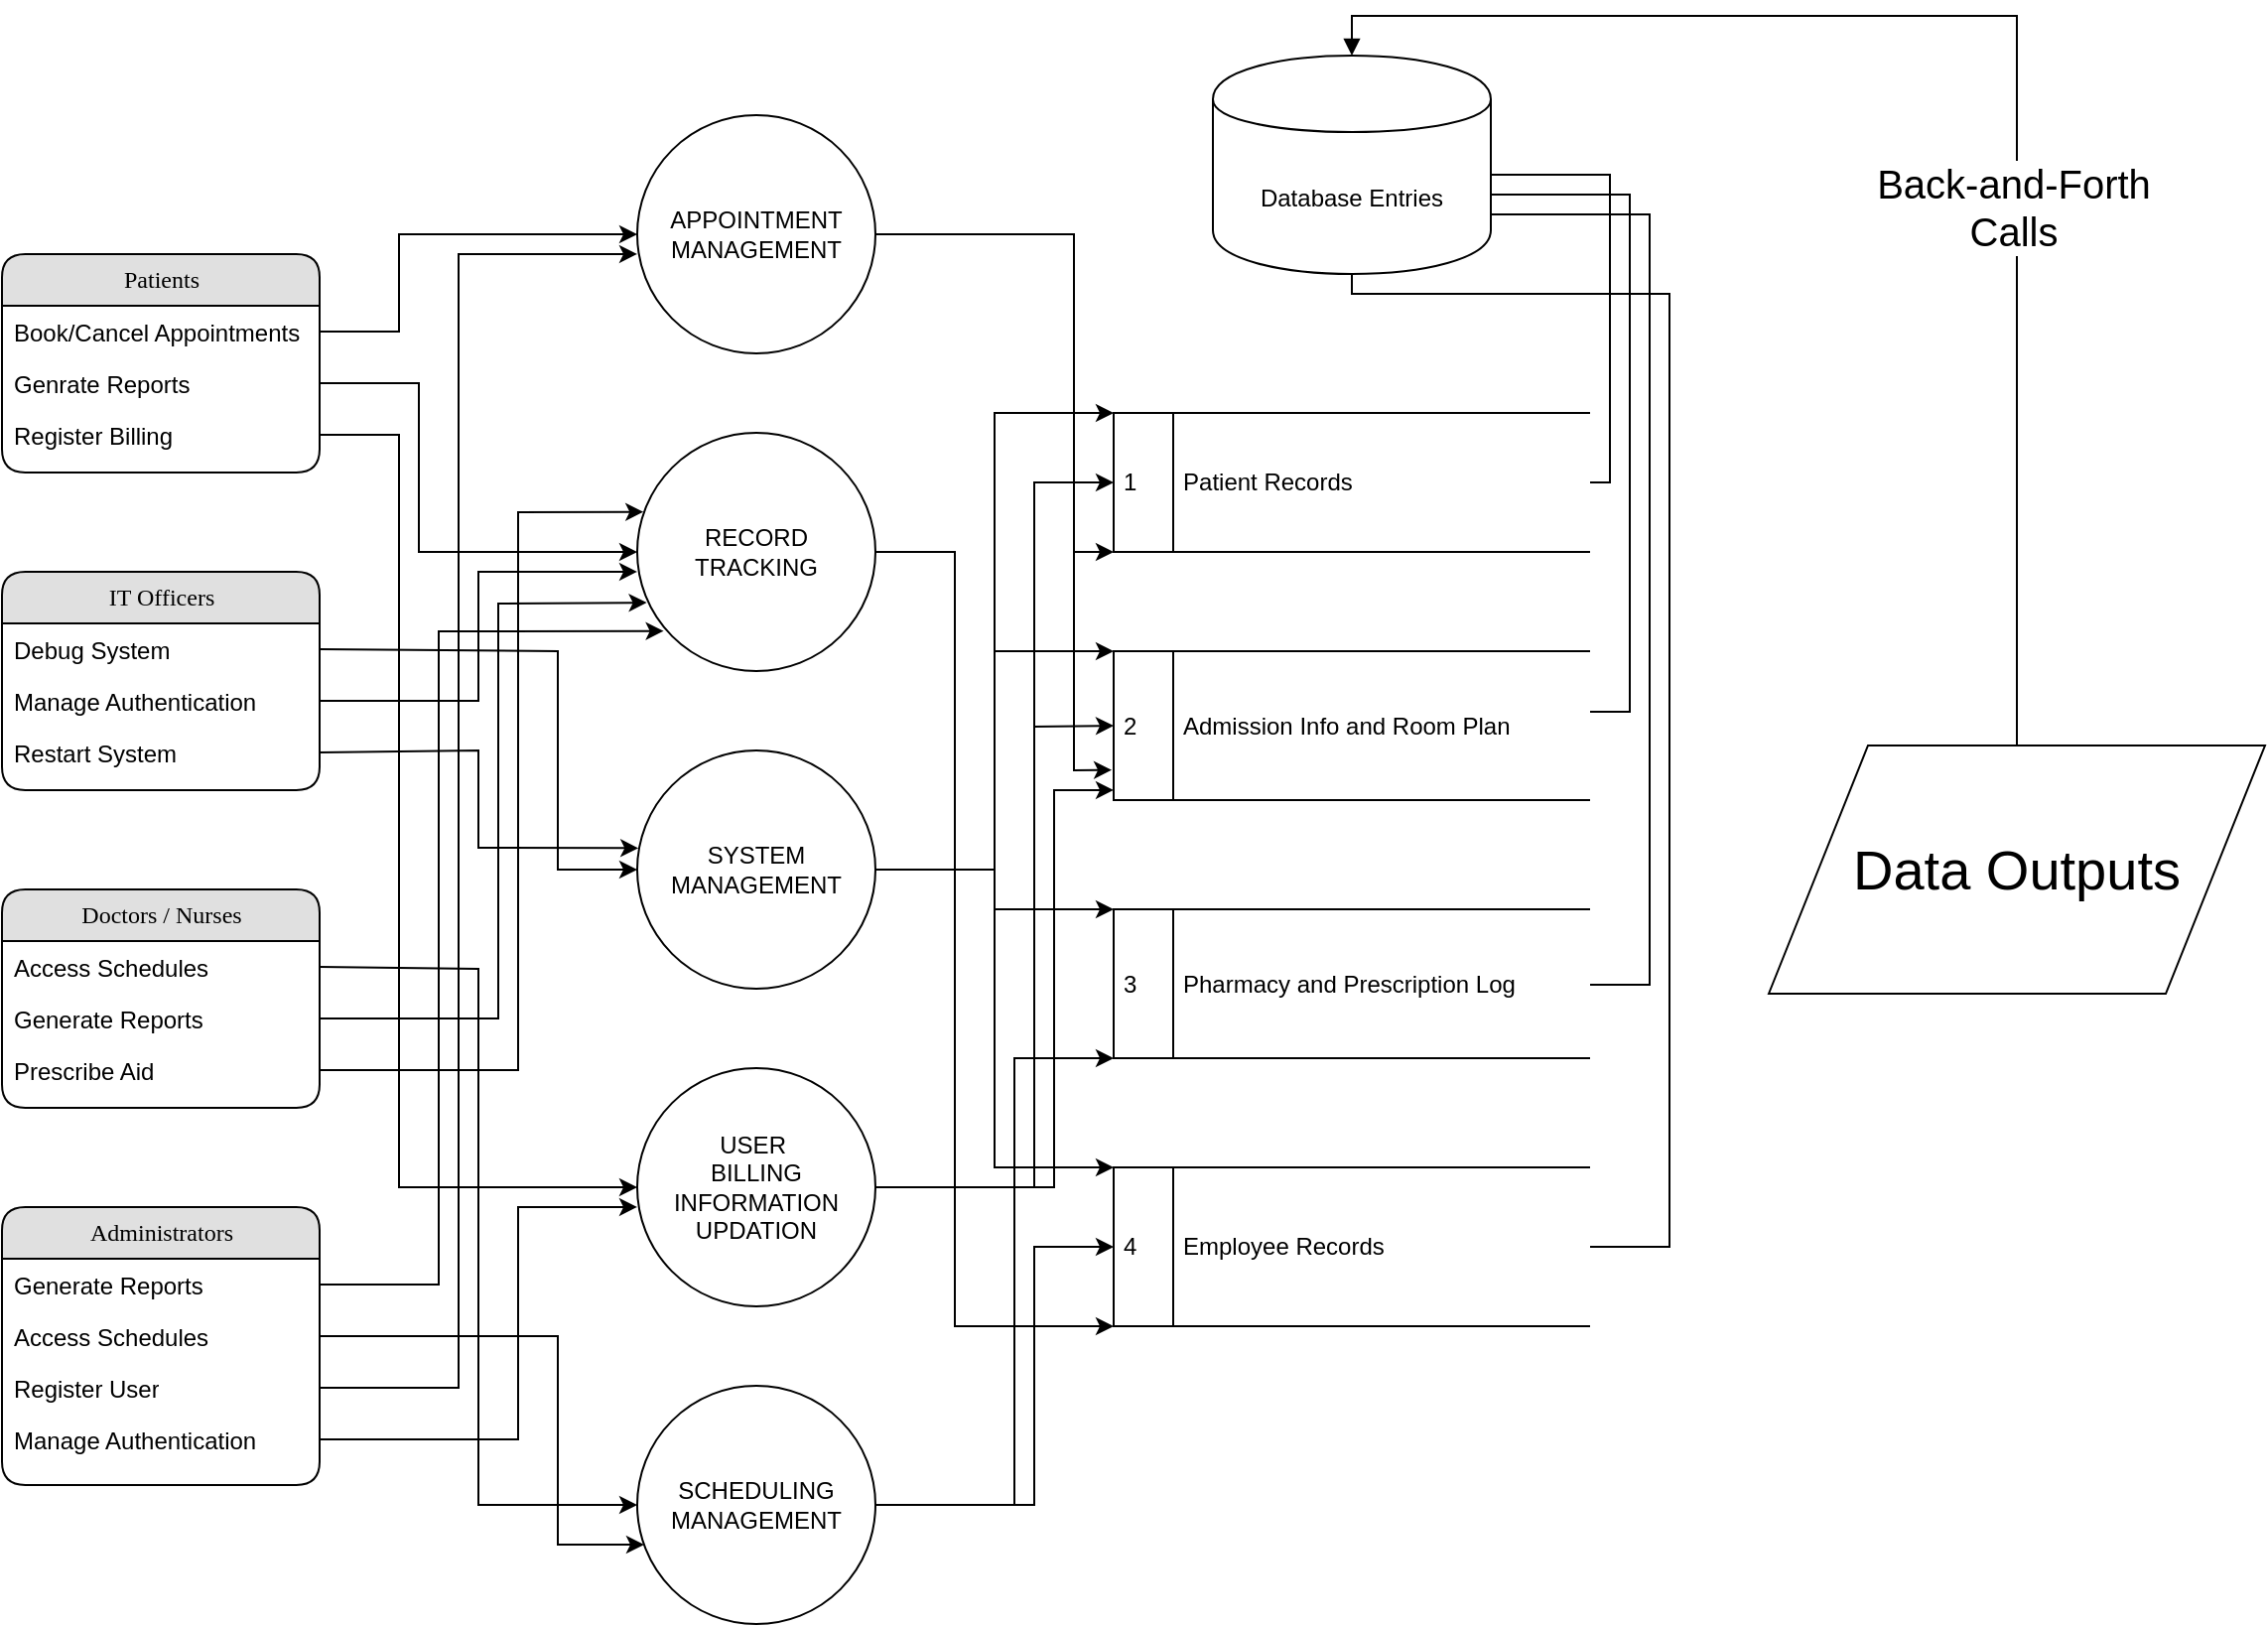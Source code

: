 <mxfile version="26.0.16">
  <diagram name="Page-1" id="52a04d89-c75d-2922-d76d-85b35f80e030">
    <mxGraphModel dx="1434" dy="1686" grid="1" gridSize="10" guides="1" tooltips="1" connect="1" arrows="1" fold="1" page="1" pageScale="1" pageWidth="1100" pageHeight="850" background="none" math="0" shadow="0">
      <root>
        <mxCell id="0" />
        <mxCell id="1" parent="0" />
        <mxCell id="KmEDqMZdyeYojV_IPIhg-30" value="Patients" style="swimlane;html=1;fontStyle=0;childLayout=stackLayout;horizontal=1;startSize=26;fillColor=#e0e0e0;horizontalStack=0;resizeParent=1;resizeLast=0;collapsible=1;marginBottom=0;swimlaneFillColor=#ffffff;align=center;rounded=1;shadow=0;comic=0;labelBackgroundColor=none;strokeWidth=1;fontFamily=Verdana;fontSize=12" parent="1" vertex="1">
          <mxGeometry x="40" width="160" height="110" as="geometry" />
        </mxCell>
        <mxCell id="KmEDqMZdyeYojV_IPIhg-31" value="Book/Cancel Appointments" style="text;html=1;strokeColor=none;fillColor=none;spacingLeft=4;spacingRight=4;whiteSpace=wrap;overflow=hidden;rotatable=0;points=[[0,0.5],[1,0.5]];portConstraint=eastwest;" parent="KmEDqMZdyeYojV_IPIhg-30" vertex="1">
          <mxGeometry y="26" width="160" height="26" as="geometry" />
        </mxCell>
        <mxCell id="KmEDqMZdyeYojV_IPIhg-32" value="Genrate Reports" style="text;html=1;strokeColor=none;fillColor=none;spacingLeft=4;spacingRight=4;whiteSpace=wrap;overflow=hidden;rotatable=0;points=[[0,0.5],[1,0.5]];portConstraint=eastwest;" parent="KmEDqMZdyeYojV_IPIhg-30" vertex="1">
          <mxGeometry y="52" width="160" height="26" as="geometry" />
        </mxCell>
        <mxCell id="KmEDqMZdyeYojV_IPIhg-33" value="Register Billing" style="text;html=1;strokeColor=none;fillColor=none;spacingLeft=4;spacingRight=4;whiteSpace=wrap;overflow=hidden;rotatable=0;points=[[0,0.5],[1,0.5]];portConstraint=eastwest;" parent="KmEDqMZdyeYojV_IPIhg-30" vertex="1">
          <mxGeometry y="78" width="160" height="26" as="geometry" />
        </mxCell>
        <mxCell id="KmEDqMZdyeYojV_IPIhg-39" value="IT Officers" style="swimlane;html=1;fontStyle=0;childLayout=stackLayout;horizontal=1;startSize=26;fillColor=#e0e0e0;horizontalStack=0;resizeParent=1;resizeLast=0;collapsible=1;marginBottom=0;swimlaneFillColor=#ffffff;align=center;rounded=1;shadow=0;comic=0;labelBackgroundColor=none;strokeWidth=1;fontFamily=Verdana;fontSize=12" parent="1" vertex="1">
          <mxGeometry x="40" y="160" width="160" height="110" as="geometry" />
        </mxCell>
        <mxCell id="KmEDqMZdyeYojV_IPIhg-40" value="Debug System" style="text;html=1;strokeColor=none;fillColor=none;spacingLeft=4;spacingRight=4;whiteSpace=wrap;overflow=hidden;rotatable=0;points=[[0,0.5],[1,0.5]];portConstraint=eastwest;" parent="KmEDqMZdyeYojV_IPIhg-39" vertex="1">
          <mxGeometry y="26" width="160" height="26" as="geometry" />
        </mxCell>
        <mxCell id="KmEDqMZdyeYojV_IPIhg-41" value="Manage Authentication" style="text;html=1;strokeColor=none;fillColor=none;spacingLeft=4;spacingRight=4;whiteSpace=wrap;overflow=hidden;rotatable=0;points=[[0,0.5],[1,0.5]];portConstraint=eastwest;" parent="KmEDqMZdyeYojV_IPIhg-39" vertex="1">
          <mxGeometry y="52" width="160" height="26" as="geometry" />
        </mxCell>
        <mxCell id="KmEDqMZdyeYojV_IPIhg-42" value="Restart System" style="text;html=1;strokeColor=none;fillColor=none;spacingLeft=4;spacingRight=4;whiteSpace=wrap;overflow=hidden;rotatable=0;points=[[0,0.5],[1,0.5]];portConstraint=eastwest;" parent="KmEDqMZdyeYojV_IPIhg-39" vertex="1">
          <mxGeometry y="78" width="160" height="26" as="geometry" />
        </mxCell>
        <mxCell id="KmEDqMZdyeYojV_IPIhg-43" value="Administrators" style="swimlane;html=1;fontStyle=0;childLayout=stackLayout;horizontal=1;startSize=26;fillColor=#e0e0e0;horizontalStack=0;resizeParent=1;resizeLast=0;collapsible=1;marginBottom=0;swimlaneFillColor=#ffffff;align=center;rounded=1;shadow=0;comic=0;labelBackgroundColor=none;strokeWidth=1;fontFamily=Verdana;fontSize=12" parent="1" vertex="1">
          <mxGeometry x="40" y="480" width="160" height="140" as="geometry" />
        </mxCell>
        <mxCell id="KmEDqMZdyeYojV_IPIhg-44" value="Generate Reports" style="text;html=1;strokeColor=none;fillColor=none;spacingLeft=4;spacingRight=4;whiteSpace=wrap;overflow=hidden;rotatable=0;points=[[0,0.5],[1,0.5]];portConstraint=eastwest;" parent="KmEDqMZdyeYojV_IPIhg-43" vertex="1">
          <mxGeometry y="26" width="160" height="26" as="geometry" />
        </mxCell>
        <mxCell id="KmEDqMZdyeYojV_IPIhg-45" value="Access Schedules" style="text;html=1;strokeColor=none;fillColor=none;spacingLeft=4;spacingRight=4;whiteSpace=wrap;overflow=hidden;rotatable=0;points=[[0,0.5],[1,0.5]];portConstraint=eastwest;" parent="KmEDqMZdyeYojV_IPIhg-43" vertex="1">
          <mxGeometry y="52" width="160" height="26" as="geometry" />
        </mxCell>
        <mxCell id="KmEDqMZdyeYojV_IPIhg-46" value="Register User" style="text;html=1;strokeColor=none;fillColor=none;spacingLeft=4;spacingRight=4;whiteSpace=wrap;overflow=hidden;rotatable=0;points=[[0,0.5],[1,0.5]];portConstraint=eastwest;" parent="KmEDqMZdyeYojV_IPIhg-43" vertex="1">
          <mxGeometry y="78" width="160" height="26" as="geometry" />
        </mxCell>
        <mxCell id="KmEDqMZdyeYojV_IPIhg-47" value="Manage Authentication" style="text;html=1;strokeColor=none;fillColor=none;spacingLeft=4;spacingRight=4;whiteSpace=wrap;overflow=hidden;rotatable=0;points=[[0,0.5],[1,0.5]];portConstraint=eastwest;" parent="KmEDqMZdyeYojV_IPIhg-43" vertex="1">
          <mxGeometry y="104" width="160" height="26" as="geometry" />
        </mxCell>
        <mxCell id="KmEDqMZdyeYojV_IPIhg-51" value="Doctors / Nurses" style="swimlane;html=1;fontStyle=0;childLayout=stackLayout;horizontal=1;startSize=26;fillColor=#e0e0e0;horizontalStack=0;resizeParent=1;resizeLast=0;collapsible=1;marginBottom=0;swimlaneFillColor=#ffffff;align=center;rounded=1;shadow=0;comic=0;labelBackgroundColor=none;strokeWidth=1;fontFamily=Verdana;fontSize=12" parent="1" vertex="1">
          <mxGeometry x="40" y="320" width="160" height="110" as="geometry" />
        </mxCell>
        <mxCell id="KmEDqMZdyeYojV_IPIhg-52" value="Access Schedules" style="text;html=1;strokeColor=none;fillColor=none;spacingLeft=4;spacingRight=4;whiteSpace=wrap;overflow=hidden;rotatable=0;points=[[0,0.5],[1,0.5]];portConstraint=eastwest;" parent="KmEDqMZdyeYojV_IPIhg-51" vertex="1">
          <mxGeometry y="26" width="160" height="26" as="geometry" />
        </mxCell>
        <mxCell id="KmEDqMZdyeYojV_IPIhg-53" value="Generate Reports" style="text;html=1;strokeColor=none;fillColor=none;spacingLeft=4;spacingRight=4;whiteSpace=wrap;overflow=hidden;rotatable=0;points=[[0,0.5],[1,0.5]];portConstraint=eastwest;" parent="KmEDqMZdyeYojV_IPIhg-51" vertex="1">
          <mxGeometry y="52" width="160" height="26" as="geometry" />
        </mxCell>
        <mxCell id="KmEDqMZdyeYojV_IPIhg-54" value="Prescribe Aid" style="text;html=1;strokeColor=none;fillColor=none;spacingLeft=4;spacingRight=4;whiteSpace=wrap;overflow=hidden;rotatable=0;points=[[0,0.5],[1,0.5]];portConstraint=eastwest;" parent="KmEDqMZdyeYojV_IPIhg-51" vertex="1">
          <mxGeometry y="78" width="160" height="26" as="geometry" />
        </mxCell>
        <mxCell id="KmEDqMZdyeYojV_IPIhg-82" value="APPOINTMENT&lt;br&gt;MANAGEMENT" style="shape=ellipse;html=1;dashed=0;whiteSpace=wrap;aspect=fixed;perimeter=ellipsePerimeter;" parent="1" vertex="1">
          <mxGeometry x="360" y="-70" width="120" height="120" as="geometry" />
        </mxCell>
        <mxCell id="KmEDqMZdyeYojV_IPIhg-83" value="RECORD&lt;br&gt;TRACKING" style="shape=ellipse;html=1;dashed=0;whiteSpace=wrap;aspect=fixed;perimeter=ellipsePerimeter;" parent="1" vertex="1">
          <mxGeometry x="360" y="90" width="120" height="120" as="geometry" />
        </mxCell>
        <mxCell id="KmEDqMZdyeYojV_IPIhg-84" value="SYSTEM MANAGEMENT" style="shape=ellipse;html=1;dashed=0;whiteSpace=wrap;aspect=fixed;perimeter=ellipsePerimeter;" parent="1" vertex="1">
          <mxGeometry x="360" y="250" width="120" height="120" as="geometry" />
        </mxCell>
        <mxCell id="KmEDqMZdyeYojV_IPIhg-85" value="USER&amp;nbsp;&lt;div&gt;BILLING&lt;br&gt;&lt;div&gt;INFORMATION&lt;/div&gt;&lt;div&gt;UPDATION&lt;/div&gt;&lt;/div&gt;" style="shape=ellipse;html=1;dashed=0;whiteSpace=wrap;aspect=fixed;perimeter=ellipsePerimeter;" parent="1" vertex="1">
          <mxGeometry x="360" y="410" width="120" height="120" as="geometry" />
        </mxCell>
        <mxCell id="KmEDqMZdyeYojV_IPIhg-86" value="SCHEDULING&lt;div&gt;MANAGEMENT&lt;/div&gt;" style="shape=ellipse;html=1;dashed=0;whiteSpace=wrap;aspect=fixed;perimeter=ellipsePerimeter;" parent="1" vertex="1">
          <mxGeometry x="360" y="570" width="120" height="120" as="geometry" />
        </mxCell>
        <mxCell id="KmEDqMZdyeYojV_IPIhg-87" value="1&amp;nbsp; &amp;nbsp; &amp;nbsp; &amp;nbsp;Patient Records" style="html=1;dashed=0;whiteSpace=wrap;shape=mxgraph.dfd.dataStoreID;align=left;spacingLeft=3;points=[[0,0],[0.5,0],[1,0],[0,0.5],[1,0.5],[0,1],[0.5,1],[1,1]];" parent="1" vertex="1">
          <mxGeometry x="600" y="80" width="240" height="70" as="geometry" />
        </mxCell>
        <mxCell id="KmEDqMZdyeYojV_IPIhg-89" value="2&lt;span style=&quot;white-space: pre;&quot;&gt;&#x9;&lt;/span&gt;&amp;nbsp;Admission Info and Room Plan" style="html=1;dashed=0;whiteSpace=wrap;shape=mxgraph.dfd.dataStoreID;align=left;spacingLeft=3;points=[[0,0],[0.5,0],[1,0],[0,0.5],[1,0.5],[0,1],[0.5,1],[1,1]];" parent="1" vertex="1">
          <mxGeometry x="600" y="200" width="240" height="75" as="geometry" />
        </mxCell>
        <mxCell id="KmEDqMZdyeYojV_IPIhg-90" value="3&lt;span style=&quot;white-space: pre;&quot;&gt;&#x9;&lt;/span&gt;&amp;nbsp;Pharmacy and Prescription Log" style="html=1;dashed=0;whiteSpace=wrap;shape=mxgraph.dfd.dataStoreID;align=left;spacingLeft=3;points=[[0,0],[0.5,0],[1,0],[0,0.5],[1,0.5],[0,1],[0.5,1],[1,1]];" parent="1" vertex="1">
          <mxGeometry x="600" y="330" width="240" height="75" as="geometry" />
        </mxCell>
        <mxCell id="KmEDqMZdyeYojV_IPIhg-91" value="4&lt;span style=&quot;white-space: pre;&quot;&gt;&#x9;&lt;/span&gt;&amp;nbsp;Employee Records" style="html=1;dashed=0;whiteSpace=wrap;shape=mxgraph.dfd.dataStoreID;align=left;spacingLeft=3;points=[[0,0],[0.5,0],[1,0],[0,0.5],[1,0.5],[0,1],[0.5,1],[1,1]];" parent="1" vertex="1">
          <mxGeometry x="600" y="460" width="240" height="80" as="geometry" />
        </mxCell>
        <mxCell id="KmEDqMZdyeYojV_IPIhg-95" value="&lt;font style=&quot;font-size: 28px;&quot;&gt;Data Outputs&lt;/font&gt;" style="shape=parallelogram;perimeter=parallelogramPerimeter;whiteSpace=wrap;html=1;dashed=0;aspect=fixed;" parent="1" vertex="1">
          <mxGeometry x="930" y="247.5" width="250" height="125" as="geometry" />
        </mxCell>
        <mxCell id="KmEDqMZdyeYojV_IPIhg-96" value="Database Entries" style="shape=cylinder;whiteSpace=wrap;html=1;boundedLbl=1;backgroundOutline=1;" parent="1" vertex="1">
          <mxGeometry x="650" y="-100" width="140" height="110" as="geometry" />
        </mxCell>
        <mxCell id="KmEDqMZdyeYojV_IPIhg-98" value="" style="endArrow=none;html=1;edgeStyle=orthogonalEdgeStyle;rounded=0;exitX=1;exitY=0.5;exitDx=0;exitDy=0;entryX=1;entryY=0.5;entryDx=0;entryDy=0;" parent="1" source="KmEDqMZdyeYojV_IPIhg-96" target="KmEDqMZdyeYojV_IPIhg-87" edge="1">
          <mxGeometry relative="1" as="geometry">
            <mxPoint x="420" y="310" as="sourcePoint" />
            <mxPoint x="580" y="310" as="targetPoint" />
            <Array as="points">
              <mxPoint x="790" y="-40" />
              <mxPoint x="850" y="-40" />
              <mxPoint x="850" y="115" />
            </Array>
          </mxGeometry>
        </mxCell>
        <mxCell id="KmEDqMZdyeYojV_IPIhg-101" value="" style="endArrow=none;html=1;edgeStyle=orthogonalEdgeStyle;rounded=0;exitX=1;exitY=0.7;exitDx=0;exitDy=0;entryX=1;entryY=0.5;entryDx=0;entryDy=0;" parent="1" edge="1">
          <mxGeometry relative="1" as="geometry">
            <mxPoint x="790" y="-30" as="sourcePoint" />
            <mxPoint x="840" y="230.5" as="targetPoint" />
            <Array as="points">
              <mxPoint x="860" y="-30" />
              <mxPoint x="860" y="231" />
            </Array>
          </mxGeometry>
        </mxCell>
        <mxCell id="KmEDqMZdyeYojV_IPIhg-102" value="" style="endArrow=none;html=1;edgeStyle=orthogonalEdgeStyle;rounded=0;exitX=1;exitY=0.7;exitDx=0;exitDy=0;entryX=1;entryY=0.5;entryDx=0;entryDy=0;" parent="1" source="KmEDqMZdyeYojV_IPIhg-96" target="KmEDqMZdyeYojV_IPIhg-90" edge="1">
          <mxGeometry relative="1" as="geometry">
            <mxPoint x="820" y="9.48" as="sourcePoint" />
            <mxPoint x="870" y="269.98" as="targetPoint" />
            <Array as="points">
              <mxPoint x="790" y="-20" />
              <mxPoint x="870" y="-20" />
              <mxPoint x="870" y="368" />
              <mxPoint x="840" y="368" />
            </Array>
          </mxGeometry>
        </mxCell>
        <mxCell id="KmEDqMZdyeYojV_IPIhg-103" value="" style="endArrow=none;html=1;edgeStyle=orthogonalEdgeStyle;rounded=0;exitX=0.5;exitY=1;exitDx=0;exitDy=0;entryX=1;entryY=0.5;entryDx=0;entryDy=0;" parent="1" source="KmEDqMZdyeYojV_IPIhg-96" target="KmEDqMZdyeYojV_IPIhg-91" edge="1">
          <mxGeometry relative="1" as="geometry">
            <mxPoint x="800" y="-13" as="sourcePoint" />
            <mxPoint x="850" y="378" as="targetPoint" />
            <Array as="points">
              <mxPoint x="720" y="20" />
              <mxPoint x="880" y="20" />
              <mxPoint x="880" y="500" />
            </Array>
          </mxGeometry>
        </mxCell>
        <mxCell id="KmEDqMZdyeYojV_IPIhg-104" value="&lt;font style=&quot;font-size: 20px;&quot;&gt;Back-and-Forth&lt;/font&gt;&lt;div&gt;&lt;font style=&quot;font-size: 20px;&quot;&gt;Calls&lt;/font&gt;&lt;/div&gt;" style="html=1;verticalAlign=bottom;endArrow=block;curved=0;rounded=0;exitX=0.5;exitY=0;exitDx=0;exitDy=0;entryX=0.5;entryY=0;entryDx=0;entryDy=0;" parent="1" source="KmEDqMZdyeYojV_IPIhg-95" target="KmEDqMZdyeYojV_IPIhg-96" edge="1">
          <mxGeometry x="-0.322" y="2" width="80" relative="1" as="geometry">
            <mxPoint x="540" y="310" as="sourcePoint" />
            <mxPoint x="620" y="310" as="targetPoint" />
            <Array as="points">
              <mxPoint x="1055" y="-120" />
              <mxPoint x="890" y="-120" />
              <mxPoint x="720" y="-120" />
            </Array>
            <mxPoint as="offset" />
          </mxGeometry>
        </mxCell>
        <mxCell id="KmEDqMZdyeYojV_IPIhg-105" value="" style="endArrow=classic;html=1;rounded=0;exitX=1;exitY=0.5;exitDx=0;exitDy=0;entryX=0;entryY=0.5;entryDx=0;entryDy=0;" parent="1" source="KmEDqMZdyeYojV_IPIhg-31" target="KmEDqMZdyeYojV_IPIhg-82" edge="1">
          <mxGeometry width="50" height="50" relative="1" as="geometry">
            <mxPoint x="640" y="320" as="sourcePoint" />
            <mxPoint x="690" y="270" as="targetPoint" />
            <Array as="points">
              <mxPoint x="240" y="39" />
              <mxPoint x="240" y="-10" />
            </Array>
          </mxGeometry>
        </mxCell>
        <mxCell id="KmEDqMZdyeYojV_IPIhg-106" value="" style="endArrow=classic;html=1;rounded=0;exitX=1;exitY=0.5;exitDx=0;exitDy=0;entryX=0;entryY=0.5;entryDx=0;entryDy=0;" parent="1" source="KmEDqMZdyeYojV_IPIhg-32" target="KmEDqMZdyeYojV_IPIhg-83" edge="1">
          <mxGeometry width="50" height="50" relative="1" as="geometry">
            <mxPoint x="210" y="49" as="sourcePoint" />
            <mxPoint x="370" as="targetPoint" />
            <Array as="points">
              <mxPoint x="250" y="65" />
              <mxPoint x="250" y="150" />
            </Array>
          </mxGeometry>
        </mxCell>
        <mxCell id="KmEDqMZdyeYojV_IPIhg-107" value="" style="endArrow=classic;html=1;rounded=0;exitX=1;exitY=0.5;exitDx=0;exitDy=0;entryX=0;entryY=0.5;entryDx=0;entryDy=0;" parent="1" source="KmEDqMZdyeYojV_IPIhg-33" target="KmEDqMZdyeYojV_IPIhg-85" edge="1">
          <mxGeometry width="50" height="50" relative="1" as="geometry">
            <mxPoint x="210" y="75" as="sourcePoint" />
            <mxPoint x="330" y="330" as="targetPoint" />
            <Array as="points">
              <mxPoint x="240" y="91" />
              <mxPoint x="240" y="470" />
            </Array>
          </mxGeometry>
        </mxCell>
        <mxCell id="KmEDqMZdyeYojV_IPIhg-108" value="" style="endArrow=classic;html=1;rounded=0;exitX=1;exitY=0.5;exitDx=0;exitDy=0;entryX=0;entryY=0.5;entryDx=0;entryDy=0;" parent="1" source="KmEDqMZdyeYojV_IPIhg-40" target="KmEDqMZdyeYojV_IPIhg-84" edge="1">
          <mxGeometry width="50" height="50" relative="1" as="geometry">
            <mxPoint x="410" y="370" as="sourcePoint" />
            <mxPoint x="460" y="320" as="targetPoint" />
            <Array as="points">
              <mxPoint x="320" y="200" />
              <mxPoint x="320" y="310" />
            </Array>
          </mxGeometry>
        </mxCell>
        <mxCell id="KmEDqMZdyeYojV_IPIhg-109" value="" style="endArrow=classic;html=1;rounded=0;exitX=1;exitY=0.5;exitDx=0;exitDy=0;entryX=0;entryY=0.583;entryDx=0;entryDy=0;entryPerimeter=0;" parent="1" source="KmEDqMZdyeYojV_IPIhg-41" target="KmEDqMZdyeYojV_IPIhg-83" edge="1">
          <mxGeometry width="50" height="50" relative="1" as="geometry">
            <mxPoint x="210" y="209" as="sourcePoint" />
            <mxPoint x="320" y="180" as="targetPoint" />
            <Array as="points">
              <mxPoint x="280" y="225" />
              <mxPoint x="280" y="160" />
            </Array>
          </mxGeometry>
        </mxCell>
        <mxCell id="KmEDqMZdyeYojV_IPIhg-110" value="" style="endArrow=classic;html=1;rounded=0;exitX=1;exitY=0.5;exitDx=0;exitDy=0;entryX=0.005;entryY=0.41;entryDx=0;entryDy=0;entryPerimeter=0;" parent="1" source="KmEDqMZdyeYojV_IPIhg-42" target="KmEDqMZdyeYojV_IPIhg-84" edge="1">
          <mxGeometry width="50" height="50" relative="1" as="geometry">
            <mxPoint x="210" y="235" as="sourcePoint" />
            <mxPoint x="350" y="250" as="targetPoint" />
            <Array as="points">
              <mxPoint x="280" y="250" />
              <mxPoint x="280" y="299" />
            </Array>
          </mxGeometry>
        </mxCell>
        <mxCell id="KmEDqMZdyeYojV_IPIhg-111" value="" style="endArrow=classic;html=1;rounded=0;exitX=1;exitY=0.5;exitDx=0;exitDy=0;entryX=0.026;entryY=0.332;entryDx=0;entryDy=0;entryPerimeter=0;" parent="1" source="KmEDqMZdyeYojV_IPIhg-54" target="KmEDqMZdyeYojV_IPIhg-83" edge="1">
          <mxGeometry width="50" height="50" relative="1" as="geometry">
            <mxPoint x="210" y="410" as="sourcePoint" />
            <mxPoint x="220" y="410" as="targetPoint" />
            <Array as="points">
              <mxPoint x="300" y="411" />
              <mxPoint x="300" y="130" />
            </Array>
          </mxGeometry>
        </mxCell>
        <mxCell id="KmEDqMZdyeYojV_IPIhg-113" value="" style="endArrow=classic;html=1;rounded=0;exitX=1;exitY=0.5;exitDx=0;exitDy=0;entryX=0;entryY=0.5;entryDx=0;entryDy=0;" parent="1" source="KmEDqMZdyeYojV_IPIhg-52" target="KmEDqMZdyeYojV_IPIhg-86" edge="1">
          <mxGeometry width="50" height="50" relative="1" as="geometry">
            <mxPoint x="210" y="395" as="sourcePoint" />
            <mxPoint x="220" y="359" as="targetPoint" />
            <Array as="points">
              <mxPoint x="280" y="360" />
              <mxPoint x="280" y="630" />
            </Array>
          </mxGeometry>
        </mxCell>
        <mxCell id="KmEDqMZdyeYojV_IPIhg-114" value="" style="endArrow=classic;html=1;rounded=0;exitX=1;exitY=0.5;exitDx=0;exitDy=0;entryX=0.111;entryY=0.832;entryDx=0;entryDy=0;entryPerimeter=0;" parent="1" source="KmEDqMZdyeYojV_IPIhg-44" target="KmEDqMZdyeYojV_IPIhg-83" edge="1">
          <mxGeometry width="50" height="50" relative="1" as="geometry">
            <mxPoint x="220" y="530" as="sourcePoint" />
            <mxPoint x="330" y="240" as="targetPoint" />
            <Array as="points">
              <mxPoint x="260" y="519" />
              <mxPoint x="260" y="190" />
            </Array>
          </mxGeometry>
        </mxCell>
        <mxCell id="KmEDqMZdyeYojV_IPIhg-115" value="" style="endArrow=classic;html=1;rounded=0;exitX=1;exitY=0.5;exitDx=0;exitDy=0;entryX=0.029;entryY=0.667;entryDx=0;entryDy=0;entryPerimeter=0;" parent="1" source="KmEDqMZdyeYojV_IPIhg-45" target="KmEDqMZdyeYojV_IPIhg-86" edge="1">
          <mxGeometry width="50" height="50" relative="1" as="geometry">
            <mxPoint x="210" y="529" as="sourcePoint" />
            <mxPoint x="230" y="540" as="targetPoint" />
            <Array as="points">
              <mxPoint x="320" y="545" />
              <mxPoint x="320" y="650" />
            </Array>
          </mxGeometry>
        </mxCell>
        <mxCell id="KmEDqMZdyeYojV_IPIhg-116" value="" style="endArrow=classic;html=1;rounded=0;exitX=1;exitY=0.5;exitDx=0;exitDy=0;entryX=0;entryY=0.583;entryDx=0;entryDy=0;entryPerimeter=0;" parent="1" source="KmEDqMZdyeYojV_IPIhg-46" target="KmEDqMZdyeYojV_IPIhg-82" edge="1">
          <mxGeometry width="50" height="50" relative="1" as="geometry">
            <mxPoint x="210" y="555" as="sourcePoint" />
            <mxPoint x="360" y="230" as="targetPoint" />
            <Array as="points">
              <mxPoint x="270" y="571" />
              <mxPoint x="270" />
            </Array>
          </mxGeometry>
        </mxCell>
        <mxCell id="KmEDqMZdyeYojV_IPIhg-117" value="" style="endArrow=classic;html=1;rounded=0;exitX=1;exitY=0.5;exitDx=0;exitDy=0;entryX=0;entryY=0.583;entryDx=0;entryDy=0;entryPerimeter=0;" parent="1" source="KmEDqMZdyeYojV_IPIhg-47" target="KmEDqMZdyeYojV_IPIhg-85" edge="1">
          <mxGeometry width="50" height="50" relative="1" as="geometry">
            <mxPoint x="210" y="581" as="sourcePoint" />
            <mxPoint x="220" y="600" as="targetPoint" />
            <Array as="points">
              <mxPoint x="300" y="597" />
              <mxPoint x="300" y="480" />
            </Array>
          </mxGeometry>
        </mxCell>
        <mxCell id="KmEDqMZdyeYojV_IPIhg-118" value="" style="endArrow=classic;html=1;rounded=0;exitX=1;exitY=0.5;exitDx=0;exitDy=0;entryX=0.04;entryY=0.713;entryDx=0;entryDy=0;entryPerimeter=0;" parent="1" source="KmEDqMZdyeYojV_IPIhg-53" target="KmEDqMZdyeYojV_IPIhg-83" edge="1">
          <mxGeometry width="50" height="50" relative="1" as="geometry">
            <mxPoint x="200" y="385" as="sourcePoint" />
            <mxPoint x="365" y="176" as="targetPoint" />
            <Array as="points">
              <mxPoint x="290" y="385" />
              <mxPoint x="290" y="176" />
            </Array>
          </mxGeometry>
        </mxCell>
        <mxCell id="KmEDqMZdyeYojV_IPIhg-119" value="" style="endArrow=classic;html=1;rounded=0;exitX=1;exitY=0.5;exitDx=0;exitDy=0;entryX=0;entryY=0.5;entryDx=0;entryDy=0;" parent="1" source="KmEDqMZdyeYojV_IPIhg-86" target="KmEDqMZdyeYojV_IPIhg-91" edge="1">
          <mxGeometry width="50" height="50" relative="1" as="geometry">
            <mxPoint x="740" y="410" as="sourcePoint" />
            <mxPoint x="790" y="360" as="targetPoint" />
            <Array as="points">
              <mxPoint x="560" y="630" />
              <mxPoint x="560" y="500" />
            </Array>
          </mxGeometry>
        </mxCell>
        <mxCell id="KmEDqMZdyeYojV_IPIhg-120" value="" style="endArrow=classic;html=1;rounded=0;exitX=1;exitY=0.5;exitDx=0;exitDy=0;entryX=0;entryY=0.5;entryDx=0;entryDy=0;" parent="1" source="KmEDqMZdyeYojV_IPIhg-85" target="KmEDqMZdyeYojV_IPIhg-89" edge="1">
          <mxGeometry width="50" height="50" relative="1" as="geometry">
            <mxPoint x="480" y="410" as="sourcePoint" />
            <mxPoint x="600" y="280" as="targetPoint" />
            <Array as="points">
              <mxPoint x="560" y="470" />
              <mxPoint x="560" y="238" />
            </Array>
          </mxGeometry>
        </mxCell>
        <mxCell id="KmEDqMZdyeYojV_IPIhg-122" value="" style="endArrow=classic;html=1;rounded=0;exitX=1;exitY=0.5;exitDx=0;exitDy=0;entryX=0;entryY=0.5;entryDx=0;entryDy=0;" parent="1" source="KmEDqMZdyeYojV_IPIhg-85" target="KmEDqMZdyeYojV_IPIhg-87" edge="1">
          <mxGeometry width="50" height="50" relative="1" as="geometry">
            <mxPoint x="490" y="480" as="sourcePoint" />
            <mxPoint x="610" y="248" as="targetPoint" />
            <Array as="points">
              <mxPoint x="560" y="470" />
              <mxPoint x="560" y="115" />
            </Array>
          </mxGeometry>
        </mxCell>
        <mxCell id="KmEDqMZdyeYojV_IPIhg-123" value="" style="endArrow=classic;html=1;rounded=0;exitX=1;exitY=0.5;exitDx=0;exitDy=0;entryX=0;entryY=0;entryDx=0;entryDy=0;" parent="1" source="KmEDqMZdyeYojV_IPIhg-84" target="KmEDqMZdyeYojV_IPIhg-91" edge="1">
          <mxGeometry width="50" height="50" relative="1" as="geometry">
            <mxPoint x="650" y="340" as="sourcePoint" />
            <mxPoint x="590" y="470" as="targetPoint" />
            <Array as="points">
              <mxPoint x="540" y="310" />
              <mxPoint x="540" y="460" />
            </Array>
          </mxGeometry>
        </mxCell>
        <mxCell id="KmEDqMZdyeYojV_IPIhg-124" value="" style="endArrow=classic;html=1;rounded=0;exitX=1;exitY=0.5;exitDx=0;exitDy=0;entryX=0;entryY=0;entryDx=0;entryDy=0;" parent="1" target="KmEDqMZdyeYojV_IPIhg-90" edge="1">
          <mxGeometry width="50" height="50" relative="1" as="geometry">
            <mxPoint x="480" y="310" as="sourcePoint" />
            <mxPoint x="590" y="330" as="targetPoint" />
            <Array as="points">
              <mxPoint x="540" y="310" />
              <mxPoint x="540" y="330" />
            </Array>
          </mxGeometry>
        </mxCell>
        <mxCell id="KmEDqMZdyeYojV_IPIhg-125" value="" style="endArrow=classic;html=1;rounded=0;exitX=1;exitY=0.5;exitDx=0;exitDy=0;entryX=0;entryY=0;entryDx=0;entryDy=0;" parent="1" target="KmEDqMZdyeYojV_IPIhg-89" edge="1">
          <mxGeometry width="50" height="50" relative="1" as="geometry">
            <mxPoint x="480" y="310" as="sourcePoint" />
            <mxPoint x="600" y="330" as="targetPoint" />
            <Array as="points">
              <mxPoint x="540" y="310" />
              <mxPoint x="540" y="200" />
            </Array>
          </mxGeometry>
        </mxCell>
        <mxCell id="KmEDqMZdyeYojV_IPIhg-126" value="" style="endArrow=classic;html=1;rounded=0;exitX=1;exitY=0.5;exitDx=0;exitDy=0;entryX=0;entryY=0;entryDx=0;entryDy=0;" parent="1" source="KmEDqMZdyeYojV_IPIhg-84" target="KmEDqMZdyeYojV_IPIhg-87" edge="1">
          <mxGeometry width="50" height="50" relative="1" as="geometry">
            <mxPoint x="470" y="210" as="sourcePoint" />
            <mxPoint x="590" y="100" as="targetPoint" />
            <Array as="points">
              <mxPoint x="540" y="310" />
              <mxPoint x="540" y="80" />
            </Array>
          </mxGeometry>
        </mxCell>
        <mxCell id="KmEDqMZdyeYojV_IPIhg-127" value="" style="endArrow=classic;html=1;rounded=0;exitX=1;exitY=0.5;exitDx=0;exitDy=0;entryX=0;entryY=1;entryDx=0;entryDy=0;" parent="1" source="KmEDqMZdyeYojV_IPIhg-83" target="KmEDqMZdyeYojV_IPIhg-91" edge="1">
          <mxGeometry width="50" height="50" relative="1" as="geometry">
            <mxPoint x="640" y="370" as="sourcePoint" />
            <mxPoint x="690" y="320" as="targetPoint" />
            <Array as="points">
              <mxPoint x="520" y="150" />
              <mxPoint x="520" y="540" />
            </Array>
          </mxGeometry>
        </mxCell>
        <mxCell id="KmEDqMZdyeYojV_IPIhg-128" value="" style="endArrow=classic;html=1;rounded=0;exitX=1;exitY=0.5;exitDx=0;exitDy=0;entryX=0;entryY=0.933;entryDx=0;entryDy=0;entryPerimeter=0;" parent="1" source="KmEDqMZdyeYojV_IPIhg-85" target="KmEDqMZdyeYojV_IPIhg-89" edge="1">
          <mxGeometry width="50" height="50" relative="1" as="geometry">
            <mxPoint x="490" y="480" as="sourcePoint" />
            <mxPoint x="610" y="125" as="targetPoint" />
            <Array as="points">
              <mxPoint x="570" y="470" />
              <mxPoint x="570" y="270" />
            </Array>
          </mxGeometry>
        </mxCell>
        <mxCell id="KmEDqMZdyeYojV_IPIhg-129" value="" style="endArrow=classic;html=1;rounded=0;exitX=1;exitY=0.5;exitDx=0;exitDy=0;entryX=0;entryY=1;entryDx=0;entryDy=0;" parent="1" source="KmEDqMZdyeYojV_IPIhg-82" target="KmEDqMZdyeYojV_IPIhg-87" edge="1">
          <mxGeometry width="50" height="50" relative="1" as="geometry">
            <mxPoint x="650" y="170" as="sourcePoint" />
            <mxPoint x="700" y="120" as="targetPoint" />
            <Array as="points">
              <mxPoint x="580" y="-10" />
              <mxPoint x="580" y="150" />
            </Array>
          </mxGeometry>
        </mxCell>
        <mxCell id="KmEDqMZdyeYojV_IPIhg-130" value="" style="endArrow=classic;html=1;rounded=0;exitX=1;exitY=0.5;exitDx=0;exitDy=0;entryX=-0.004;entryY=0.798;entryDx=0;entryDy=0;entryPerimeter=0;" parent="1" target="KmEDqMZdyeYojV_IPIhg-89" edge="1">
          <mxGeometry width="50" height="50" relative="1" as="geometry">
            <mxPoint x="480" y="-10" as="sourcePoint" />
            <mxPoint x="590" y="260" as="targetPoint" />
            <Array as="points">
              <mxPoint x="580" y="-10" />
              <mxPoint x="580" y="260" />
            </Array>
          </mxGeometry>
        </mxCell>
        <mxCell id="KmEDqMZdyeYojV_IPIhg-131" value="" style="endArrow=classic;html=1;rounded=0;entryX=0;entryY=1;entryDx=0;entryDy=0;" parent="1" target="KmEDqMZdyeYojV_IPIhg-90" edge="1">
          <mxGeometry width="50" height="50" relative="1" as="geometry">
            <mxPoint x="480" y="630" as="sourcePoint" />
            <mxPoint x="610" y="510" as="targetPoint" />
            <Array as="points">
              <mxPoint x="550" y="630" />
              <mxPoint x="550" y="405" />
            </Array>
          </mxGeometry>
        </mxCell>
      </root>
    </mxGraphModel>
  </diagram>
</mxfile>
